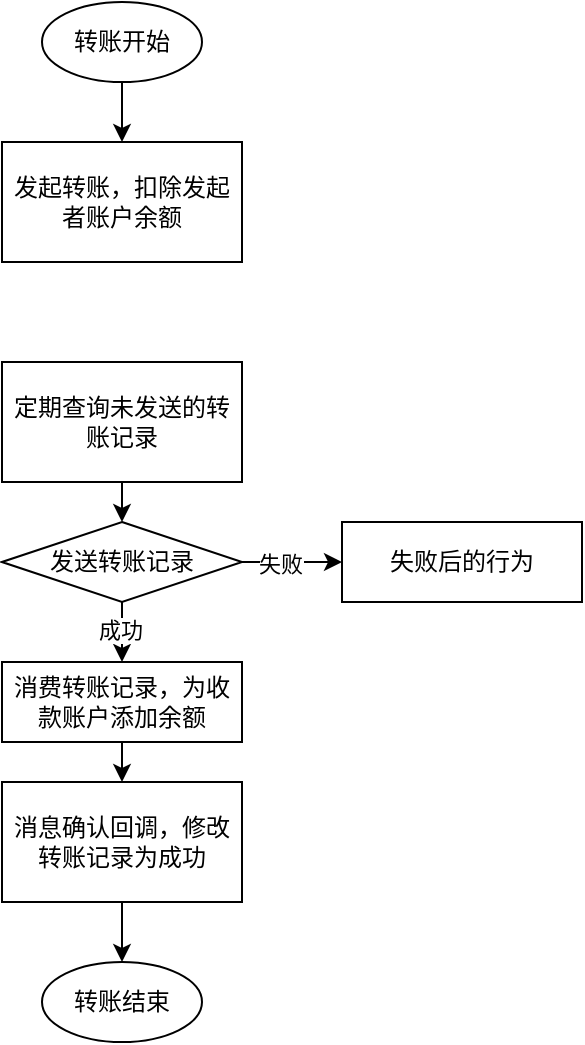 <mxfile version="26.2.14">
  <diagram id="C5RBs43oDa-KdzZeNtuy" name="Page-1">
    <mxGraphModel dx="1146" dy="669" grid="1" gridSize="10" guides="1" tooltips="1" connect="1" arrows="1" fold="1" page="1" pageScale="1" pageWidth="3300" pageHeight="4681" math="0" shadow="0">
      <root>
        <mxCell id="WIyWlLk6GJQsqaUBKTNV-0" />
        <mxCell id="WIyWlLk6GJQsqaUBKTNV-1" parent="WIyWlLk6GJQsqaUBKTNV-0" />
        <mxCell id="uTj_L4GP4vtBzImo_Wq9-3" style="edgeStyle=orthogonalEdgeStyle;rounded=0;orthogonalLoop=1;jettySize=auto;html=1;exitX=0.5;exitY=1;exitDx=0;exitDy=0;entryX=0.5;entryY=0;entryDx=0;entryDy=0;" edge="1" parent="WIyWlLk6GJQsqaUBKTNV-1" source="uTj_L4GP4vtBzImo_Wq9-0" target="uTj_L4GP4vtBzImo_Wq9-2">
          <mxGeometry relative="1" as="geometry" />
        </mxCell>
        <mxCell id="uTj_L4GP4vtBzImo_Wq9-0" value="转账开始" style="ellipse;whiteSpace=wrap;html=1;" vertex="1" parent="WIyWlLk6GJQsqaUBKTNV-1">
          <mxGeometry x="360" y="120" width="80" height="40" as="geometry" />
        </mxCell>
        <mxCell id="uTj_L4GP4vtBzImo_Wq9-1" value="转账结束" style="ellipse;whiteSpace=wrap;html=1;" vertex="1" parent="WIyWlLk6GJQsqaUBKTNV-1">
          <mxGeometry x="360" y="600" width="80" height="40" as="geometry" />
        </mxCell>
        <mxCell id="uTj_L4GP4vtBzImo_Wq9-2" value="发起转账，扣除发起者账户余额" style="rounded=0;whiteSpace=wrap;html=1;" vertex="1" parent="WIyWlLk6GJQsqaUBKTNV-1">
          <mxGeometry x="340" y="190" width="120" height="60" as="geometry" />
        </mxCell>
        <mxCell id="uTj_L4GP4vtBzImo_Wq9-6" style="edgeStyle=orthogonalEdgeStyle;rounded=0;orthogonalLoop=1;jettySize=auto;html=1;exitX=0.5;exitY=1;exitDx=0;exitDy=0;entryX=0.5;entryY=0;entryDx=0;entryDy=0;" edge="1" parent="WIyWlLk6GJQsqaUBKTNV-1" source="uTj_L4GP4vtBzImo_Wq9-4" target="uTj_L4GP4vtBzImo_Wq9-7">
          <mxGeometry relative="1" as="geometry">
            <mxPoint x="400" y="400" as="targetPoint" />
          </mxGeometry>
        </mxCell>
        <mxCell id="uTj_L4GP4vtBzImo_Wq9-4" value="定期查询未发送的转账记录" style="rounded=0;whiteSpace=wrap;html=1;" vertex="1" parent="WIyWlLk6GJQsqaUBKTNV-1">
          <mxGeometry x="340" y="300" width="120" height="60" as="geometry" />
        </mxCell>
        <mxCell id="uTj_L4GP4vtBzImo_Wq9-9" style="edgeStyle=orthogonalEdgeStyle;rounded=0;orthogonalLoop=1;jettySize=auto;html=1;exitX=0.5;exitY=1;exitDx=0;exitDy=0;entryX=0.5;entryY=0;entryDx=0;entryDy=0;" edge="1" parent="WIyWlLk6GJQsqaUBKTNV-1" source="uTj_L4GP4vtBzImo_Wq9-7" target="uTj_L4GP4vtBzImo_Wq9-8">
          <mxGeometry relative="1" as="geometry" />
        </mxCell>
        <mxCell id="uTj_L4GP4vtBzImo_Wq9-10" value="成功" style="edgeLabel;html=1;align=center;verticalAlign=middle;resizable=0;points=[];" vertex="1" connectable="0" parent="uTj_L4GP4vtBzImo_Wq9-9">
          <mxGeometry x="-0.1" y="-1" relative="1" as="geometry">
            <mxPoint as="offset" />
          </mxGeometry>
        </mxCell>
        <mxCell id="uTj_L4GP4vtBzImo_Wq9-12" style="edgeStyle=orthogonalEdgeStyle;rounded=0;orthogonalLoop=1;jettySize=auto;html=1;exitX=1;exitY=0.5;exitDx=0;exitDy=0;entryX=0;entryY=0.5;entryDx=0;entryDy=0;" edge="1" parent="WIyWlLk6GJQsqaUBKTNV-1" source="uTj_L4GP4vtBzImo_Wq9-7" target="uTj_L4GP4vtBzImo_Wq9-11">
          <mxGeometry relative="1" as="geometry" />
        </mxCell>
        <mxCell id="uTj_L4GP4vtBzImo_Wq9-13" value="失败" style="edgeLabel;html=1;align=center;verticalAlign=middle;resizable=0;points=[];" vertex="1" connectable="0" parent="uTj_L4GP4vtBzImo_Wq9-12">
          <mxGeometry x="-0.24" y="-1" relative="1" as="geometry">
            <mxPoint as="offset" />
          </mxGeometry>
        </mxCell>
        <mxCell id="uTj_L4GP4vtBzImo_Wq9-7" value="发送转账记录" style="rhombus;whiteSpace=wrap;html=1;" vertex="1" parent="WIyWlLk6GJQsqaUBKTNV-1">
          <mxGeometry x="340" y="380" width="120" height="40" as="geometry" />
        </mxCell>
        <mxCell id="uTj_L4GP4vtBzImo_Wq9-15" style="edgeStyle=orthogonalEdgeStyle;rounded=0;orthogonalLoop=1;jettySize=auto;html=1;exitX=0.5;exitY=1;exitDx=0;exitDy=0;entryX=0.5;entryY=0;entryDx=0;entryDy=0;" edge="1" parent="WIyWlLk6GJQsqaUBKTNV-1" source="uTj_L4GP4vtBzImo_Wq9-8" target="uTj_L4GP4vtBzImo_Wq9-14">
          <mxGeometry relative="1" as="geometry" />
        </mxCell>
        <mxCell id="uTj_L4GP4vtBzImo_Wq9-8" value="消费转账记录，为收款账户添加余额" style="rounded=0;whiteSpace=wrap;html=1;" vertex="1" parent="WIyWlLk6GJQsqaUBKTNV-1">
          <mxGeometry x="340" y="450" width="120" height="40" as="geometry" />
        </mxCell>
        <mxCell id="uTj_L4GP4vtBzImo_Wq9-11" value="失败后的行为" style="rounded=0;whiteSpace=wrap;html=1;" vertex="1" parent="WIyWlLk6GJQsqaUBKTNV-1">
          <mxGeometry x="510" y="380" width="120" height="40" as="geometry" />
        </mxCell>
        <mxCell id="uTj_L4GP4vtBzImo_Wq9-16" style="edgeStyle=orthogonalEdgeStyle;rounded=0;orthogonalLoop=1;jettySize=auto;html=1;exitX=0.5;exitY=1;exitDx=0;exitDy=0;entryX=0.5;entryY=0;entryDx=0;entryDy=0;" edge="1" parent="WIyWlLk6GJQsqaUBKTNV-1" source="uTj_L4GP4vtBzImo_Wq9-14" target="uTj_L4GP4vtBzImo_Wq9-1">
          <mxGeometry relative="1" as="geometry" />
        </mxCell>
        <mxCell id="uTj_L4GP4vtBzImo_Wq9-14" value="消息确认回调，修改转账记录为成功" style="rounded=0;whiteSpace=wrap;html=1;" vertex="1" parent="WIyWlLk6GJQsqaUBKTNV-1">
          <mxGeometry x="340" y="510" width="120" height="60" as="geometry" />
        </mxCell>
      </root>
    </mxGraphModel>
  </diagram>
</mxfile>
